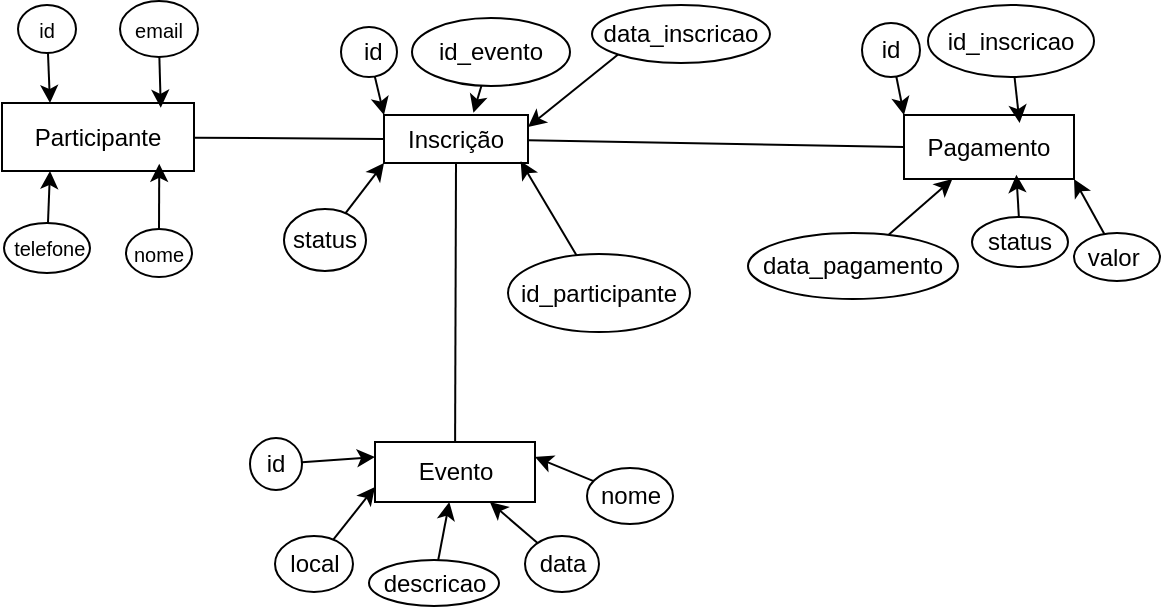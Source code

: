 <mxfile>
    <diagram id="x3wRs-KJt3XTLS4UFjTA" name="Página-1">
        <mxGraphModel dx="1524" dy="373" grid="0" gridSize="10" guides="1" tooltips="1" connect="1" arrows="1" fold="1" page="1" pageScale="1" pageWidth="827" pageHeight="1169" background="none" math="0" shadow="0">
            <root>
                <mxCell id="0"/>
                <mxCell id="1" parent="0"/>
                <mxCell id="61" style="edgeStyle=none;html=1;entryX=0;entryY=0.5;entryDx=0;entryDy=0;endArrow=none;endFill=0;" edge="1" parent="1" source="2" target="7">
                    <mxGeometry relative="1" as="geometry"/>
                </mxCell>
                <mxCell id="2" value="Participante" style="whiteSpace=wrap;html=1;" parent="1" vertex="1">
                    <mxGeometry x="-537" y="108.5" width="96" height="34" as="geometry"/>
                </mxCell>
                <mxCell id="66" style="edgeStyle=none;html=1;entryX=0.5;entryY=1;entryDx=0;entryDy=0;endArrow=none;endFill=0;" edge="1" parent="1" source="5" target="7">
                    <mxGeometry relative="1" as="geometry"/>
                </mxCell>
                <mxCell id="5" value="Evento" style="whiteSpace=wrap;html=1;" parent="1" vertex="1">
                    <mxGeometry x="-350.5" y="278" width="80" height="30" as="geometry"/>
                </mxCell>
                <mxCell id="6" value="Pagamento" style="whiteSpace=wrap;html=1;" parent="1" vertex="1">
                    <mxGeometry x="-86" y="114.5" width="85" height="32" as="geometry"/>
                </mxCell>
                <mxCell id="67" style="edgeStyle=none;html=1;entryX=0;entryY=0.5;entryDx=0;entryDy=0;endArrow=none;endFill=0;" edge="1" parent="1" source="7" target="6">
                    <mxGeometry relative="1" as="geometry"/>
                </mxCell>
                <mxCell id="7" value="Inscrição" style="whiteSpace=wrap;html=1;" parent="1" vertex="1">
                    <mxGeometry x="-346" y="114.5" width="72" height="24" as="geometry"/>
                </mxCell>
                <mxCell id="48" style="edgeStyle=none;html=1;entryX=0.25;entryY=0;entryDx=0;entryDy=0;" edge="1" parent="1" source="8" target="2">
                    <mxGeometry relative="1" as="geometry"/>
                </mxCell>
                <mxCell id="8" value="id" style="ellipse;whiteSpace=wrap;html=1;fontSize=10;" parent="1" vertex="1">
                    <mxGeometry x="-529" y="59.5" width="29" height="24" as="geometry"/>
                </mxCell>
                <mxCell id="10" value="nome" style="ellipse;whiteSpace=wrap;html=1;fontSize=10;" parent="1" vertex="1">
                    <mxGeometry x="-475" y="171.5" width="33" height="24" as="geometry"/>
                </mxCell>
                <mxCell id="11" value="email" style="ellipse;whiteSpace=wrap;html=1;fontSize=10;" parent="1" vertex="1">
                    <mxGeometry x="-478" y="57.5" width="39" height="28" as="geometry"/>
                </mxCell>
                <mxCell id="51" style="edgeStyle=none;html=1;entryX=0.25;entryY=1;entryDx=0;entryDy=0;" edge="1" parent="1" source="12" target="2">
                    <mxGeometry relative="1" as="geometry"/>
                </mxCell>
                <mxCell id="12" value="&amp;nbsp;telefone" style="ellipse;whiteSpace=wrap;html=1;fontSize=10;" parent="1" vertex="1">
                    <mxGeometry x="-536" y="168.5" width="43" height="25" as="geometry"/>
                </mxCell>
                <mxCell id="64" style="edgeStyle=none;html=1;entryX=0;entryY=0.25;entryDx=0;entryDy=0;" edge="1" parent="1" source="16" target="5">
                    <mxGeometry relative="1" as="geometry"/>
                </mxCell>
                <mxCell id="16" value="id" style="ellipse;whiteSpace=wrap;html=1;" parent="1" vertex="1">
                    <mxGeometry x="-413" y="276" width="26" height="26" as="geometry"/>
                </mxCell>
                <mxCell id="65" style="edgeStyle=none;html=1;entryX=1;entryY=0.25;entryDx=0;entryDy=0;" edge="1" parent="1" source="17" target="5">
                    <mxGeometry relative="1" as="geometry"/>
                </mxCell>
                <mxCell id="17" value="nome" style="ellipse;whiteSpace=wrap;html=1;" parent="1" vertex="1">
                    <mxGeometry x="-244.5" y="291" width="43" height="28" as="geometry"/>
                </mxCell>
                <mxCell id="55" style="edgeStyle=none;html=1;" edge="1" parent="1" source="18" target="5">
                    <mxGeometry relative="1" as="geometry"/>
                </mxCell>
                <mxCell id="18" value="descricao" style="ellipse;whiteSpace=wrap;html=1;" parent="1" vertex="1">
                    <mxGeometry x="-353.5" y="337" width="65" height="23" as="geometry"/>
                </mxCell>
                <mxCell id="54" style="edgeStyle=none;html=1;entryX=0;entryY=0.75;entryDx=0;entryDy=0;" edge="1" parent="1" source="19" target="5">
                    <mxGeometry relative="1" as="geometry"/>
                </mxCell>
                <mxCell id="19" value="local" style="ellipse;whiteSpace=wrap;html=1;" parent="1" vertex="1">
                    <mxGeometry x="-400.5" y="325" width="39" height="28" as="geometry"/>
                </mxCell>
                <mxCell id="56" style="edgeStyle=none;html=1;" edge="1" parent="1" source="20" target="5">
                    <mxGeometry relative="1" as="geometry"/>
                </mxCell>
                <mxCell id="20" value="data" style="ellipse;whiteSpace=wrap;html=1;" parent="1" vertex="1">
                    <mxGeometry x="-275.5" y="325" width="37" height="28" as="geometry"/>
                </mxCell>
                <mxCell id="33" style="edgeStyle=none;html=1;entryX=0;entryY=0;entryDx=0;entryDy=0;" parent="1" source="27" target="6" edge="1">
                    <mxGeometry relative="1" as="geometry"/>
                </mxCell>
                <mxCell id="27" value="id" style="ellipse;whiteSpace=wrap;html=1;" parent="1" vertex="1">
                    <mxGeometry x="-107" y="68.5" width="29" height="27" as="geometry"/>
                </mxCell>
                <mxCell id="28" value="id_inscricao" style="ellipse;whiteSpace=wrap;html=1;" parent="1" vertex="1">
                    <mxGeometry x="-74" y="59.5" width="83" height="36" as="geometry"/>
                </mxCell>
                <mxCell id="57" style="edgeStyle=none;html=1;entryX=1;entryY=1;entryDx=0;entryDy=0;" edge="1" parent="1" source="29" target="6">
                    <mxGeometry relative="1" as="geometry"/>
                </mxCell>
                <mxCell id="29" value="valor&amp;nbsp;" style="ellipse;whiteSpace=wrap;html=1;" parent="1" vertex="1">
                    <mxGeometry x="-1" y="173.5" width="43" height="24" as="geometry"/>
                </mxCell>
                <mxCell id="59" style="edgeStyle=none;html=1;" edge="1" parent="1" source="30" target="6">
                    <mxGeometry relative="1" as="geometry"/>
                </mxCell>
                <mxCell id="30" value="data_pagamento" style="ellipse;whiteSpace=wrap;html=1;" parent="1" vertex="1">
                    <mxGeometry x="-164" y="173.5" width="105" height="33" as="geometry"/>
                </mxCell>
                <mxCell id="32" value="status" style="ellipse;whiteSpace=wrap;html=1;" parent="1" vertex="1">
                    <mxGeometry x="-52" y="165.5" width="48" height="25" as="geometry"/>
                </mxCell>
                <mxCell id="43" style="edgeStyle=none;html=1;entryX=0;entryY=0;entryDx=0;entryDy=0;" parent="1" source="38" target="7" edge="1">
                    <mxGeometry relative="1" as="geometry"/>
                </mxCell>
                <mxCell id="38" value="&amp;nbsp;id" style="ellipse;whiteSpace=wrap;html=1;" parent="1" vertex="1">
                    <mxGeometry x="-367.5" y="70.5" width="28" height="25" as="geometry"/>
                </mxCell>
                <mxCell id="44" style="edgeStyle=none;html=1;entryX=0.621;entryY=-0.047;entryDx=0;entryDy=0;entryPerimeter=0;" parent="1" source="39" target="7" edge="1">
                    <mxGeometry relative="1" as="geometry"/>
                </mxCell>
                <mxCell id="39" value="id_evento" style="ellipse;whiteSpace=wrap;html=1;" parent="1" vertex="1">
                    <mxGeometry x="-332" y="66" width="79" height="34" as="geometry"/>
                </mxCell>
                <mxCell id="45" style="edgeStyle=none;html=1;entryX=0.949;entryY=0.963;entryDx=0;entryDy=0;entryPerimeter=0;" parent="1" source="40" target="7" edge="1">
                    <mxGeometry relative="1" as="geometry"/>
                </mxCell>
                <mxCell id="40" value="id_participante" style="ellipse;whiteSpace=wrap;html=1;" parent="1" vertex="1">
                    <mxGeometry x="-284" y="184" width="91" height="39" as="geometry"/>
                </mxCell>
                <mxCell id="62" style="edgeStyle=none;html=1;exitX=0;exitY=1;exitDx=0;exitDy=0;entryX=1;entryY=0.25;entryDx=0;entryDy=0;" edge="1" parent="1" source="41" target="7">
                    <mxGeometry relative="1" as="geometry"/>
                </mxCell>
                <mxCell id="41" value="data_inscricao" style="ellipse;whiteSpace=wrap;html=1;" parent="1" vertex="1">
                    <mxGeometry x="-242" y="59.5" width="89" height="29" as="geometry"/>
                </mxCell>
                <mxCell id="47" style="edgeStyle=none;html=1;entryX=0;entryY=1;entryDx=0;entryDy=0;" parent="1" source="42" target="7" edge="1">
                    <mxGeometry relative="1" as="geometry"/>
                </mxCell>
                <mxCell id="42" value="status" style="ellipse;whiteSpace=wrap;html=1;" parent="1" vertex="1">
                    <mxGeometry x="-396" y="161.5" width="41" height="31" as="geometry"/>
                </mxCell>
                <mxCell id="49" style="edgeStyle=none;html=1;entryX=0.827;entryY=0.071;entryDx=0;entryDy=0;entryPerimeter=0;" edge="1" parent="1" source="11" target="2">
                    <mxGeometry relative="1" as="geometry"/>
                </mxCell>
                <mxCell id="50" style="edgeStyle=none;html=1;entryX=0.819;entryY=0.894;entryDx=0;entryDy=0;entryPerimeter=0;" edge="1" parent="1" source="10" target="2">
                    <mxGeometry relative="1" as="geometry"/>
                </mxCell>
                <mxCell id="58" style="edgeStyle=none;html=1;entryX=0.661;entryY=0.932;entryDx=0;entryDy=0;entryPerimeter=0;" edge="1" parent="1" source="32" target="6">
                    <mxGeometry relative="1" as="geometry"/>
                </mxCell>
                <mxCell id="60" style="edgeStyle=none;html=1;entryX=0.68;entryY=0.125;entryDx=0;entryDy=0;entryPerimeter=0;" edge="1" parent="1" source="28" target="6">
                    <mxGeometry relative="1" as="geometry"/>
                </mxCell>
            </root>
        </mxGraphModel>
    </diagram>
</mxfile>